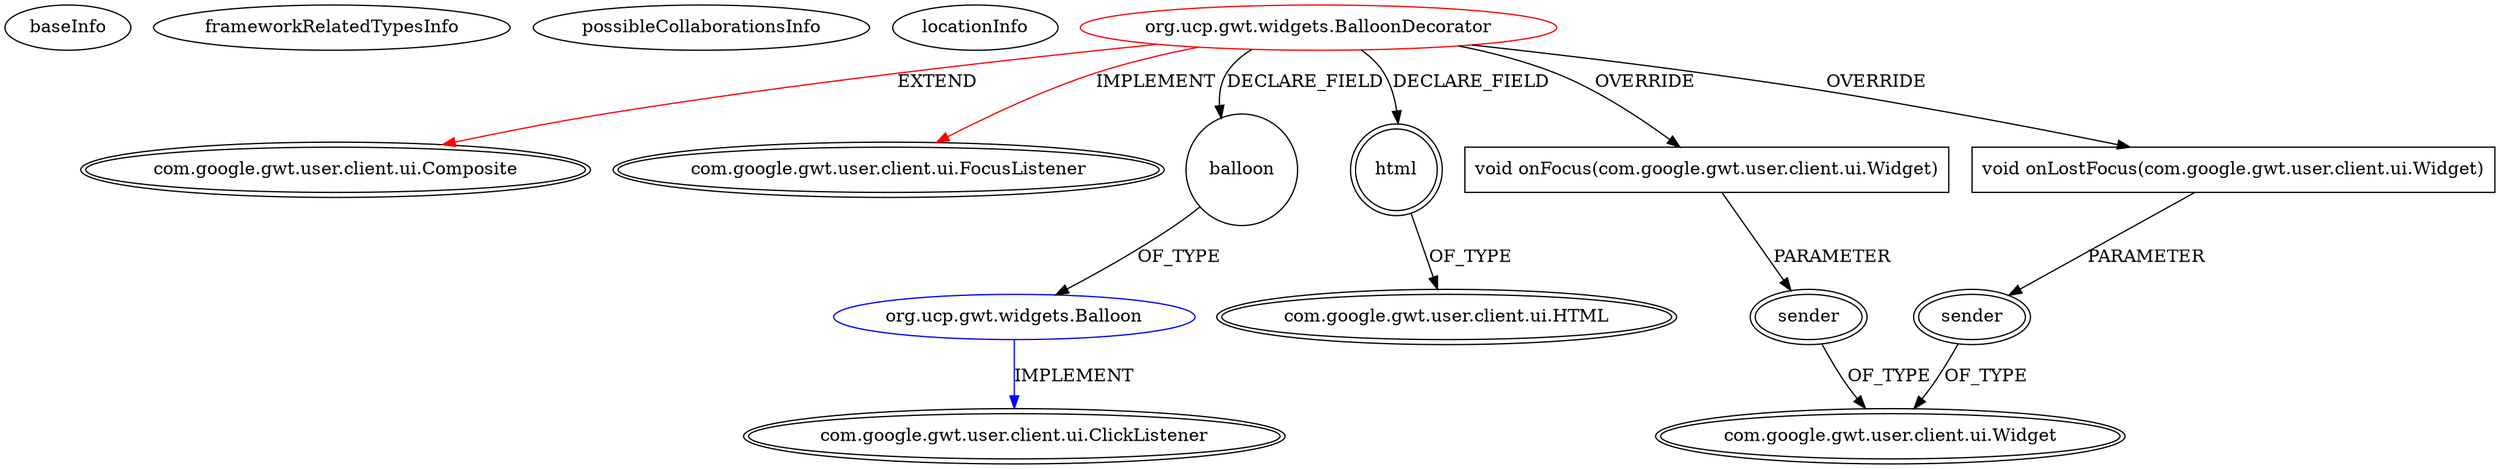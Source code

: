 digraph {
baseInfo[graphId=3037,category="extension_graph",isAnonymous=false,possibleRelation=true]
frameworkRelatedTypesInfo[0="com.google.gwt.user.client.ui.Composite",1="com.google.gwt.user.client.ui.FocusListener"]
possibleCollaborationsInfo[0="3037~FIELD_DECLARATION-~com.google.gwt.user.client.ui.Composite com.google.gwt.user.client.ui.FocusListener ~com.google.gwt.user.client.ui.ClickListener ~false~false"]
locationInfo[projectName="hmiguellima-ugat",filePath="/hmiguellima-ugat/ugat-master/src/org/ucp/gwt/widgets/BalloonDecorator.java",contextSignature="BalloonDecorator",graphId="3037"]
0[label="org.ucp.gwt.widgets.BalloonDecorator",vertexType="ROOT_CLIENT_CLASS_DECLARATION",isFrameworkType=false,color=red]
1[label="com.google.gwt.user.client.ui.Composite",vertexType="FRAMEWORK_CLASS_TYPE",isFrameworkType=true,peripheries=2]
2[label="com.google.gwt.user.client.ui.FocusListener",vertexType="FRAMEWORK_INTERFACE_TYPE",isFrameworkType=true,peripheries=2]
3[label="balloon",vertexType="FIELD_DECLARATION",isFrameworkType=false,shape=circle]
4[label="org.ucp.gwt.widgets.Balloon",vertexType="REFERENCE_CLIENT_CLASS_DECLARATION",isFrameworkType=false,color=blue]
5[label="com.google.gwt.user.client.ui.ClickListener",vertexType="FRAMEWORK_INTERFACE_TYPE",isFrameworkType=true,peripheries=2]
6[label="html",vertexType="FIELD_DECLARATION",isFrameworkType=true,peripheries=2,shape=circle]
7[label="com.google.gwt.user.client.ui.HTML",vertexType="FRAMEWORK_CLASS_TYPE",isFrameworkType=true,peripheries=2]
8[label="void onFocus(com.google.gwt.user.client.ui.Widget)",vertexType="OVERRIDING_METHOD_DECLARATION",isFrameworkType=false,shape=box]
9[label="sender",vertexType="PARAMETER_DECLARATION",isFrameworkType=true,peripheries=2]
10[label="com.google.gwt.user.client.ui.Widget",vertexType="FRAMEWORK_CLASS_TYPE",isFrameworkType=true,peripheries=2]
11[label="void onLostFocus(com.google.gwt.user.client.ui.Widget)",vertexType="OVERRIDING_METHOD_DECLARATION",isFrameworkType=false,shape=box]
12[label="sender",vertexType="PARAMETER_DECLARATION",isFrameworkType=true,peripheries=2]
0->1[label="EXTEND",color=red]
0->2[label="IMPLEMENT",color=red]
0->3[label="DECLARE_FIELD"]
4->5[label="IMPLEMENT",color=blue]
3->4[label="OF_TYPE"]
0->6[label="DECLARE_FIELD"]
6->7[label="OF_TYPE"]
0->8[label="OVERRIDE"]
9->10[label="OF_TYPE"]
8->9[label="PARAMETER"]
0->11[label="OVERRIDE"]
12->10[label="OF_TYPE"]
11->12[label="PARAMETER"]
}
